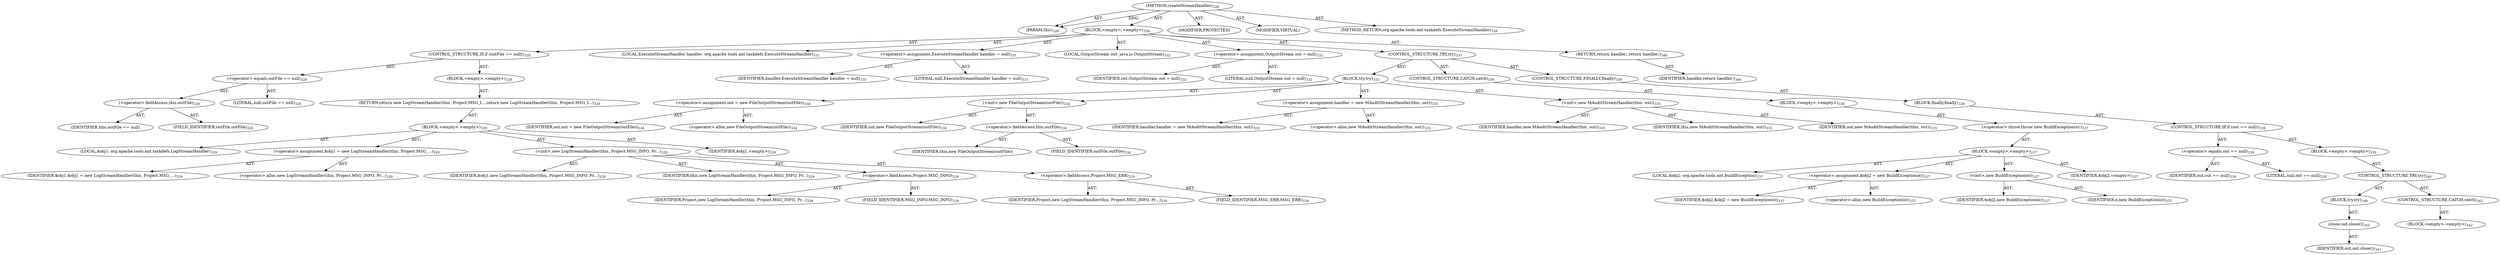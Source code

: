 digraph "createStreamHandler" {  
"111669149710" [label = <(METHOD,createStreamHandler)<SUB>326</SUB>> ]
"115964117005" [label = <(PARAM,this)<SUB>326</SUB>> ]
"25769803808" [label = <(BLOCK,&lt;empty&gt;,&lt;empty&gt;)<SUB>326</SUB>> ]
"47244640273" [label = <(CONTROL_STRUCTURE,IF,if (outFile == null))<SUB>328</SUB>> ]
"30064771204" [label = <(&lt;operator&gt;.equals,outFile == null)<SUB>328</SUB>> ]
"30064771205" [label = <(&lt;operator&gt;.fieldAccess,this.outFile)<SUB>328</SUB>> ]
"68719476845" [label = <(IDENTIFIER,this,outFile == null)> ]
"55834574892" [label = <(FIELD_IDENTIFIER,outFile,outFile)<SUB>328</SUB>> ]
"90194313253" [label = <(LITERAL,null,outFile == null)<SUB>328</SUB>> ]
"25769803809" [label = <(BLOCK,&lt;empty&gt;,&lt;empty&gt;)<SUB>328</SUB>> ]
"146028888067" [label = <(RETURN,return new LogStreamHandler(this, Project.MSG_I...,return new LogStreamHandler(this, Project.MSG_I...)<SUB>329</SUB>> ]
"25769803810" [label = <(BLOCK,&lt;empty&gt;,&lt;empty&gt;)<SUB>329</SUB>> ]
"94489280518" [label = <(LOCAL,$obj1: org.apache.tools.ant.taskdefs.LogStreamHandler)<SUB>329</SUB>> ]
"30064771206" [label = <(&lt;operator&gt;.assignment,$obj1 = new LogStreamHandler(this, Project.MSG_...)<SUB>329</SUB>> ]
"68719476846" [label = <(IDENTIFIER,$obj1,$obj1 = new LogStreamHandler(this, Project.MSG_...)<SUB>329</SUB>> ]
"30064771207" [label = <(&lt;operator&gt;.alloc,new LogStreamHandler(this, Project.MSG_INFO, Pr...)<SUB>329</SUB>> ]
"30064771208" [label = <(&lt;init&gt;,new LogStreamHandler(this, Project.MSG_INFO, Pr...)<SUB>329</SUB>> ]
"68719476847" [label = <(IDENTIFIER,$obj1,new LogStreamHandler(this, Project.MSG_INFO, Pr...)<SUB>329</SUB>> ]
"68719476752" [label = <(IDENTIFIER,this,new LogStreamHandler(this, Project.MSG_INFO, Pr...)<SUB>329</SUB>> ]
"30064771209" [label = <(&lt;operator&gt;.fieldAccess,Project.MSG_INFO)<SUB>329</SUB>> ]
"68719476848" [label = <(IDENTIFIER,Project,new LogStreamHandler(this, Project.MSG_INFO, Pr...)<SUB>329</SUB>> ]
"55834574893" [label = <(FIELD_IDENTIFIER,MSG_INFO,MSG_INFO)<SUB>329</SUB>> ]
"30064771210" [label = <(&lt;operator&gt;.fieldAccess,Project.MSG_ERR)<SUB>329</SUB>> ]
"68719476849" [label = <(IDENTIFIER,Project,new LogStreamHandler(this, Project.MSG_INFO, Pr...)<SUB>329</SUB>> ]
"55834574894" [label = <(FIELD_IDENTIFIER,MSG_ERR,MSG_ERR)<SUB>329</SUB>> ]
"68719476850" [label = <(IDENTIFIER,$obj1,&lt;empty&gt;)<SUB>329</SUB>> ]
"94489280519" [label = <(LOCAL,ExecuteStreamHandler handler: org.apache.tools.ant.taskdefs.ExecuteStreamHandler)<SUB>331</SUB>> ]
"30064771211" [label = <(&lt;operator&gt;.assignment,ExecuteStreamHandler handler = null)<SUB>331</SUB>> ]
"68719476851" [label = <(IDENTIFIER,handler,ExecuteStreamHandler handler = null)<SUB>331</SUB>> ]
"90194313254" [label = <(LITERAL,null,ExecuteStreamHandler handler = null)<SUB>331</SUB>> ]
"94489280520" [label = <(LOCAL,OutputStream out: java.io.OutputStream)<SUB>332</SUB>> ]
"30064771212" [label = <(&lt;operator&gt;.assignment,OutputStream out = null)<SUB>332</SUB>> ]
"68719476852" [label = <(IDENTIFIER,out,OutputStream out = null)<SUB>332</SUB>> ]
"90194313255" [label = <(LITERAL,null,OutputStream out = null)<SUB>332</SUB>> ]
"47244640274" [label = <(CONTROL_STRUCTURE,TRY,try)<SUB>333</SUB>> ]
"25769803811" [label = <(BLOCK,try,try)<SUB>333</SUB>> ]
"30064771213" [label = <(&lt;operator&gt;.assignment,out = new FileOutputStream(outFile))<SUB>334</SUB>> ]
"68719476853" [label = <(IDENTIFIER,out,out = new FileOutputStream(outFile))<SUB>334</SUB>> ]
"30064771214" [label = <(&lt;operator&gt;.alloc,new FileOutputStream(outFile))<SUB>334</SUB>> ]
"30064771215" [label = <(&lt;init&gt;,new FileOutputStream(outFile))<SUB>334</SUB>> ]
"68719476854" [label = <(IDENTIFIER,out,new FileOutputStream(outFile))<SUB>334</SUB>> ]
"30064771216" [label = <(&lt;operator&gt;.fieldAccess,this.outFile)<SUB>334</SUB>> ]
"68719476855" [label = <(IDENTIFIER,this,new FileOutputStream(outFile))> ]
"55834574895" [label = <(FIELD_IDENTIFIER,outFile,outFile)<SUB>334</SUB>> ]
"30064771217" [label = <(&lt;operator&gt;.assignment,handler = new MAuditStreamHandler(this, out))<SUB>335</SUB>> ]
"68719476856" [label = <(IDENTIFIER,handler,handler = new MAuditStreamHandler(this, out))<SUB>335</SUB>> ]
"30064771218" [label = <(&lt;operator&gt;.alloc,new MAuditStreamHandler(this, out))<SUB>335</SUB>> ]
"30064771219" [label = <(&lt;init&gt;,new MAuditStreamHandler(this, out))<SUB>335</SUB>> ]
"68719476857" [label = <(IDENTIFIER,handler,new MAuditStreamHandler(this, out))<SUB>335</SUB>> ]
"68719476753" [label = <(IDENTIFIER,this,new MAuditStreamHandler(this, out))<SUB>335</SUB>> ]
"68719476858" [label = <(IDENTIFIER,out,new MAuditStreamHandler(this, out))<SUB>335</SUB>> ]
"47244640275" [label = <(CONTROL_STRUCTURE,CATCH,catch)<SUB>336</SUB>> ]
"25769803812" [label = <(BLOCK,&lt;empty&gt;,&lt;empty&gt;)<SUB>336</SUB>> ]
"30064771220" [label = <(&lt;operator&gt;.throw,throw new BuildException(e);)<SUB>337</SUB>> ]
"25769803813" [label = <(BLOCK,&lt;empty&gt;,&lt;empty&gt;)<SUB>337</SUB>> ]
"94489280521" [label = <(LOCAL,$obj2: org.apache.tools.ant.BuildException)<SUB>337</SUB>> ]
"30064771221" [label = <(&lt;operator&gt;.assignment,$obj2 = new BuildException(e))<SUB>337</SUB>> ]
"68719476859" [label = <(IDENTIFIER,$obj2,$obj2 = new BuildException(e))<SUB>337</SUB>> ]
"30064771222" [label = <(&lt;operator&gt;.alloc,new BuildException(e))<SUB>337</SUB>> ]
"30064771223" [label = <(&lt;init&gt;,new BuildException(e))<SUB>337</SUB>> ]
"68719476860" [label = <(IDENTIFIER,$obj2,new BuildException(e))<SUB>337</SUB>> ]
"68719476861" [label = <(IDENTIFIER,e,new BuildException(e))<SUB>337</SUB>> ]
"68719476862" [label = <(IDENTIFIER,$obj2,&lt;empty&gt;)<SUB>337</SUB>> ]
"47244640276" [label = <(CONTROL_STRUCTURE,FINALLY,finally)<SUB>338</SUB>> ]
"25769803814" [label = <(BLOCK,finally,finally)<SUB>338</SUB>> ]
"47244640277" [label = <(CONTROL_STRUCTURE,IF,if (out == null))<SUB>339</SUB>> ]
"30064771224" [label = <(&lt;operator&gt;.equals,out == null)<SUB>339</SUB>> ]
"68719476863" [label = <(IDENTIFIER,out,out == null)<SUB>339</SUB>> ]
"90194313256" [label = <(LITERAL,null,out == null)<SUB>339</SUB>> ]
"25769803815" [label = <(BLOCK,&lt;empty&gt;,&lt;empty&gt;)<SUB>339</SUB>> ]
"47244640278" [label = <(CONTROL_STRUCTURE,TRY,try)<SUB>340</SUB>> ]
"25769803816" [label = <(BLOCK,try,try)<SUB>340</SUB>> ]
"30064771225" [label = <(close,out.close())<SUB>341</SUB>> ]
"68719476864" [label = <(IDENTIFIER,out,out.close())<SUB>341</SUB>> ]
"47244640279" [label = <(CONTROL_STRUCTURE,CATCH,catch)<SUB>342</SUB>> ]
"25769803817" [label = <(BLOCK,&lt;empty&gt;,&lt;empty&gt;)<SUB>342</SUB>> ]
"146028888068" [label = <(RETURN,return handler;,return handler;)<SUB>346</SUB>> ]
"68719476865" [label = <(IDENTIFIER,handler,return handler;)<SUB>346</SUB>> ]
"133143986216" [label = <(MODIFIER,PROTECTED)> ]
"133143986217" [label = <(MODIFIER,VIRTUAL)> ]
"128849018894" [label = <(METHOD_RETURN,org.apache.tools.ant.taskdefs.ExecuteStreamHandler)<SUB>326</SUB>> ]
  "111669149710" -> "115964117005"  [ label = "AST: "] 
  "111669149710" -> "25769803808"  [ label = "AST: "] 
  "111669149710" -> "133143986216"  [ label = "AST: "] 
  "111669149710" -> "133143986217"  [ label = "AST: "] 
  "111669149710" -> "128849018894"  [ label = "AST: "] 
  "25769803808" -> "47244640273"  [ label = "AST: "] 
  "25769803808" -> "94489280519"  [ label = "AST: "] 
  "25769803808" -> "30064771211"  [ label = "AST: "] 
  "25769803808" -> "94489280520"  [ label = "AST: "] 
  "25769803808" -> "30064771212"  [ label = "AST: "] 
  "25769803808" -> "47244640274"  [ label = "AST: "] 
  "25769803808" -> "146028888068"  [ label = "AST: "] 
  "47244640273" -> "30064771204"  [ label = "AST: "] 
  "47244640273" -> "25769803809"  [ label = "AST: "] 
  "30064771204" -> "30064771205"  [ label = "AST: "] 
  "30064771204" -> "90194313253"  [ label = "AST: "] 
  "30064771205" -> "68719476845"  [ label = "AST: "] 
  "30064771205" -> "55834574892"  [ label = "AST: "] 
  "25769803809" -> "146028888067"  [ label = "AST: "] 
  "146028888067" -> "25769803810"  [ label = "AST: "] 
  "25769803810" -> "94489280518"  [ label = "AST: "] 
  "25769803810" -> "30064771206"  [ label = "AST: "] 
  "25769803810" -> "30064771208"  [ label = "AST: "] 
  "25769803810" -> "68719476850"  [ label = "AST: "] 
  "30064771206" -> "68719476846"  [ label = "AST: "] 
  "30064771206" -> "30064771207"  [ label = "AST: "] 
  "30064771208" -> "68719476847"  [ label = "AST: "] 
  "30064771208" -> "68719476752"  [ label = "AST: "] 
  "30064771208" -> "30064771209"  [ label = "AST: "] 
  "30064771208" -> "30064771210"  [ label = "AST: "] 
  "30064771209" -> "68719476848"  [ label = "AST: "] 
  "30064771209" -> "55834574893"  [ label = "AST: "] 
  "30064771210" -> "68719476849"  [ label = "AST: "] 
  "30064771210" -> "55834574894"  [ label = "AST: "] 
  "30064771211" -> "68719476851"  [ label = "AST: "] 
  "30064771211" -> "90194313254"  [ label = "AST: "] 
  "30064771212" -> "68719476852"  [ label = "AST: "] 
  "30064771212" -> "90194313255"  [ label = "AST: "] 
  "47244640274" -> "25769803811"  [ label = "AST: "] 
  "47244640274" -> "47244640275"  [ label = "AST: "] 
  "47244640274" -> "47244640276"  [ label = "AST: "] 
  "25769803811" -> "30064771213"  [ label = "AST: "] 
  "25769803811" -> "30064771215"  [ label = "AST: "] 
  "25769803811" -> "30064771217"  [ label = "AST: "] 
  "25769803811" -> "30064771219"  [ label = "AST: "] 
  "30064771213" -> "68719476853"  [ label = "AST: "] 
  "30064771213" -> "30064771214"  [ label = "AST: "] 
  "30064771215" -> "68719476854"  [ label = "AST: "] 
  "30064771215" -> "30064771216"  [ label = "AST: "] 
  "30064771216" -> "68719476855"  [ label = "AST: "] 
  "30064771216" -> "55834574895"  [ label = "AST: "] 
  "30064771217" -> "68719476856"  [ label = "AST: "] 
  "30064771217" -> "30064771218"  [ label = "AST: "] 
  "30064771219" -> "68719476857"  [ label = "AST: "] 
  "30064771219" -> "68719476753"  [ label = "AST: "] 
  "30064771219" -> "68719476858"  [ label = "AST: "] 
  "47244640275" -> "25769803812"  [ label = "AST: "] 
  "25769803812" -> "30064771220"  [ label = "AST: "] 
  "30064771220" -> "25769803813"  [ label = "AST: "] 
  "25769803813" -> "94489280521"  [ label = "AST: "] 
  "25769803813" -> "30064771221"  [ label = "AST: "] 
  "25769803813" -> "30064771223"  [ label = "AST: "] 
  "25769803813" -> "68719476862"  [ label = "AST: "] 
  "30064771221" -> "68719476859"  [ label = "AST: "] 
  "30064771221" -> "30064771222"  [ label = "AST: "] 
  "30064771223" -> "68719476860"  [ label = "AST: "] 
  "30064771223" -> "68719476861"  [ label = "AST: "] 
  "47244640276" -> "25769803814"  [ label = "AST: "] 
  "25769803814" -> "47244640277"  [ label = "AST: "] 
  "47244640277" -> "30064771224"  [ label = "AST: "] 
  "47244640277" -> "25769803815"  [ label = "AST: "] 
  "30064771224" -> "68719476863"  [ label = "AST: "] 
  "30064771224" -> "90194313256"  [ label = "AST: "] 
  "25769803815" -> "47244640278"  [ label = "AST: "] 
  "47244640278" -> "25769803816"  [ label = "AST: "] 
  "47244640278" -> "47244640279"  [ label = "AST: "] 
  "25769803816" -> "30064771225"  [ label = "AST: "] 
  "30064771225" -> "68719476864"  [ label = "AST: "] 
  "47244640279" -> "25769803817"  [ label = "AST: "] 
  "146028888068" -> "68719476865"  [ label = "AST: "] 
  "111669149710" -> "115964117005"  [ label = "DDG: "] 
}
